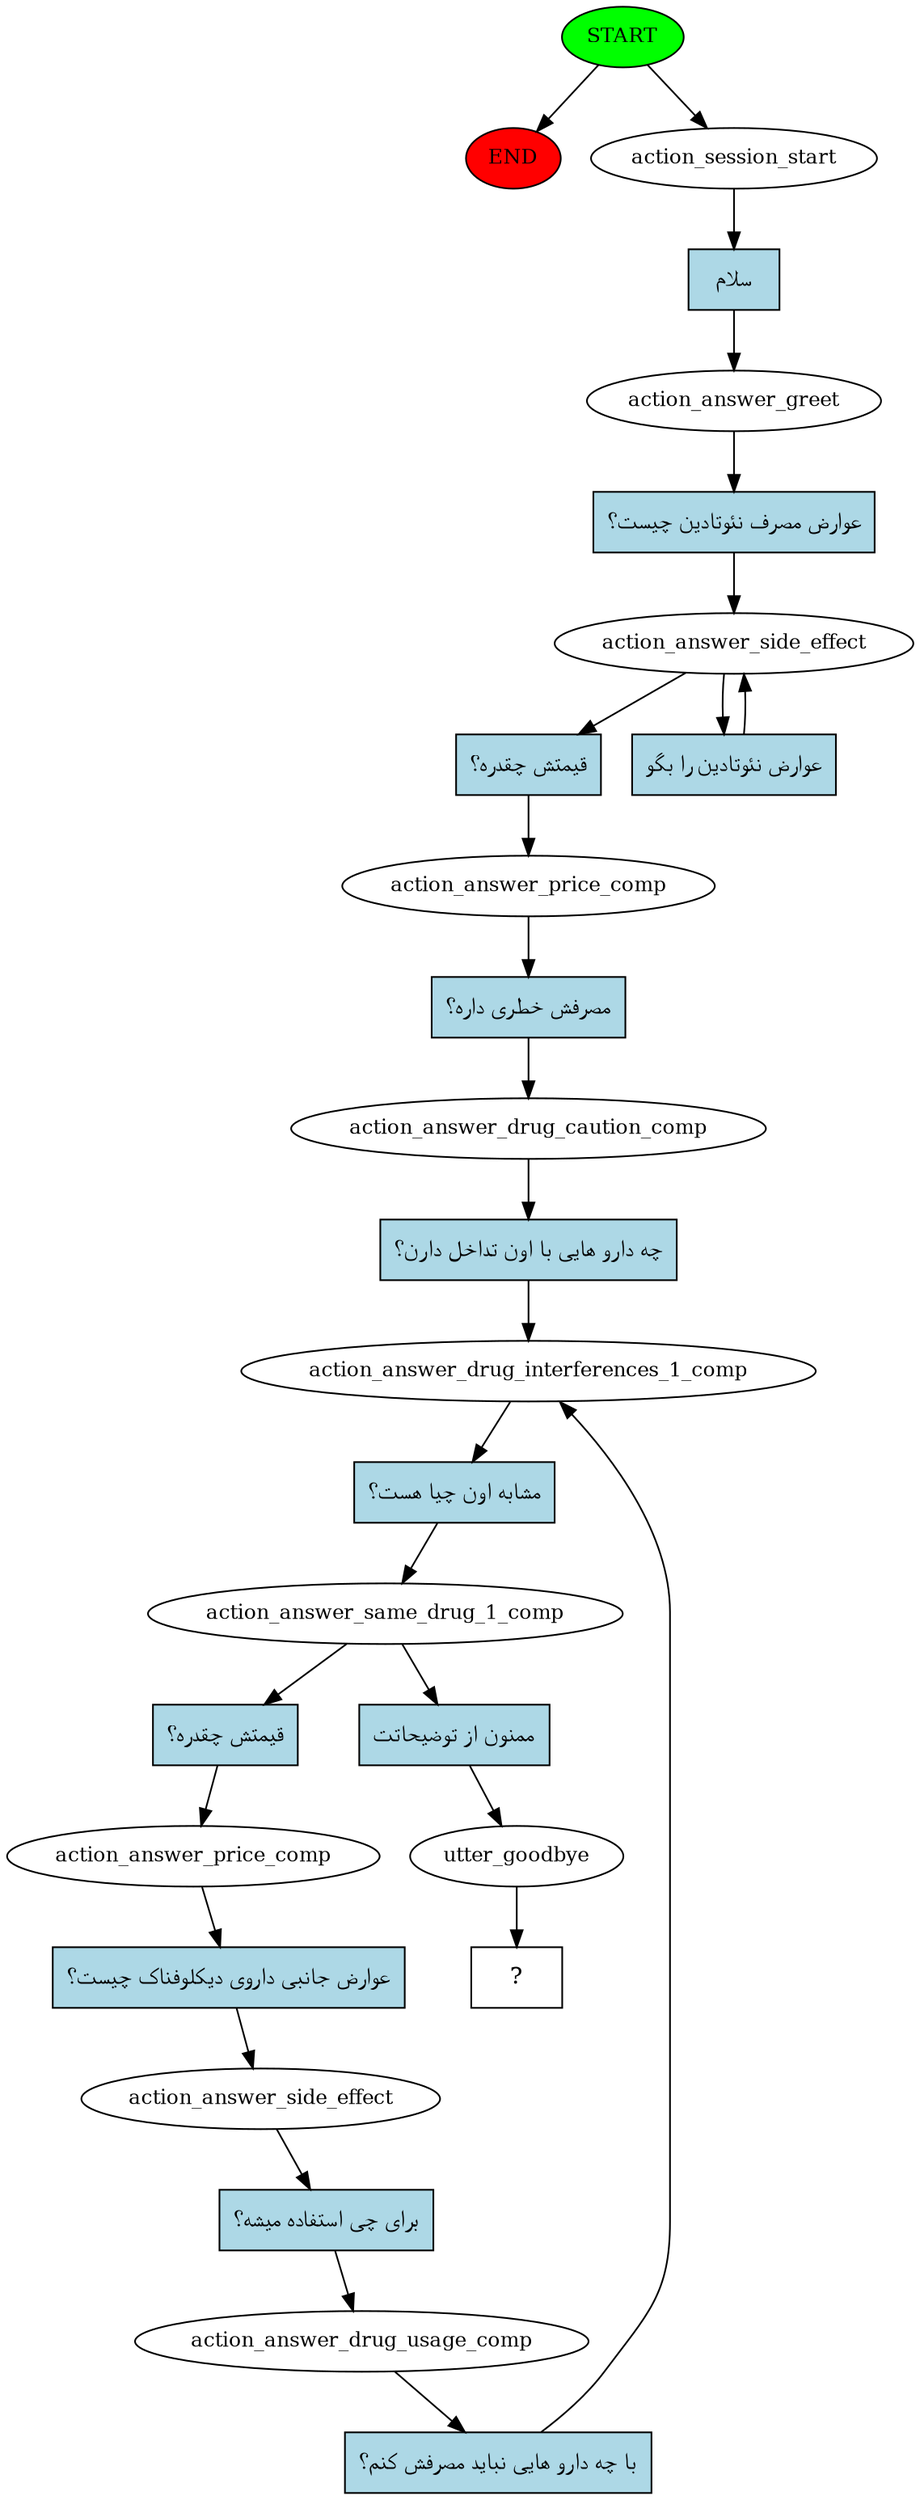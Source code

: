 digraph  {
0 [class="start active", fillcolor=green, fontsize=12, label=START, style=filled];
"-1" [class=end, fillcolor=red, fontsize=12, label=END, style=filled];
1 [class=active, fontsize=12, label=action_session_start];
2 [class=active, fontsize=12, label=action_answer_greet];
3 [class=active, fontsize=12, label=action_answer_side_effect];
5 [class=active, fontsize=12, label=action_answer_price_comp];
6 [class=active, fontsize=12, label=action_answer_drug_caution_comp];
7 [class=active, fontsize=12, label=action_answer_drug_interferences_1_comp];
8 [class=active, fontsize=12, label=action_answer_same_drug_1_comp];
9 [class=active, fontsize=12, label=action_answer_price_comp];
10 [class=active, fontsize=12, label=action_answer_side_effect];
11 [class=active, fontsize=12, label=action_answer_drug_usage_comp];
14 [class=active, fontsize=12, label=utter_goodbye];
15 [class="intent dashed active", label="  ?  ", shape=rect];
16 [class="intent active", fillcolor=lightblue, label="سلام", shape=rect, style=filled];
17 [class="intent active", fillcolor=lightblue, label="عوارض مصرف نئوتادین چیست؟", shape=rect, style=filled];
18 [class="intent active", fillcolor=lightblue, label="قیمتش چقدره؟", shape=rect, style=filled];
19 [class="intent active", fillcolor=lightblue, label="عوارض نئوتادین را بگو", shape=rect, style=filled];
20 [class="intent active", fillcolor=lightblue, label="مصرفش خطری داره؟", shape=rect, style=filled];
21 [class="intent active", fillcolor=lightblue, label="چه دارو هایی با اون تداخل دارن؟", shape=rect, style=filled];
22 [class="intent active", fillcolor=lightblue, label="مشابه اون چیا هست؟", shape=rect, style=filled];
23 [class="intent active", fillcolor=lightblue, label="قیمتش چقدره؟", shape=rect, style=filled];
24 [class="intent active", fillcolor=lightblue, label="ممنون از توضیحاتت", shape=rect, style=filled];
25 [class="intent active", fillcolor=lightblue, label="عوارض جانبی داروی دیکلوفناک چیست؟", shape=rect, style=filled];
26 [class="intent active", fillcolor=lightblue, label="برای چی استفاده میشه؟", shape=rect, style=filled];
27 [class="intent active", fillcolor=lightblue, label="با چه دارو هایی نباید مصرفش کنم؟", shape=rect, style=filled];
0 -> "-1"  [class="", key=NONE, label=""];
0 -> 1  [class=active, key=NONE, label=""];
1 -> 16  [class=active, key=0];
2 -> 17  [class=active, key=0];
3 -> 18  [class=active, key=0];
3 -> 19  [class=active, key=0];
5 -> 20  [class=active, key=0];
6 -> 21  [class=active, key=0];
7 -> 22  [class=active, key=0];
8 -> 23  [class=active, key=0];
8 -> 24  [class=active, key=0];
9 -> 25  [class=active, key=0];
10 -> 26  [class=active, key=0];
11 -> 27  [class=active, key=0];
14 -> 15  [class=active, key=NONE, label=""];
16 -> 2  [class=active, key=0];
17 -> 3  [class=active, key=0];
18 -> 5  [class=active, key=0];
19 -> 3  [class=active, key=0];
20 -> 6  [class=active, key=0];
21 -> 7  [class=active, key=0];
22 -> 8  [class=active, key=0];
23 -> 9  [class=active, key=0];
24 -> 14  [class=active, key=0];
25 -> 10  [class=active, key=0];
26 -> 11  [class=active, key=0];
27 -> 7  [class=active, key=0];
}
